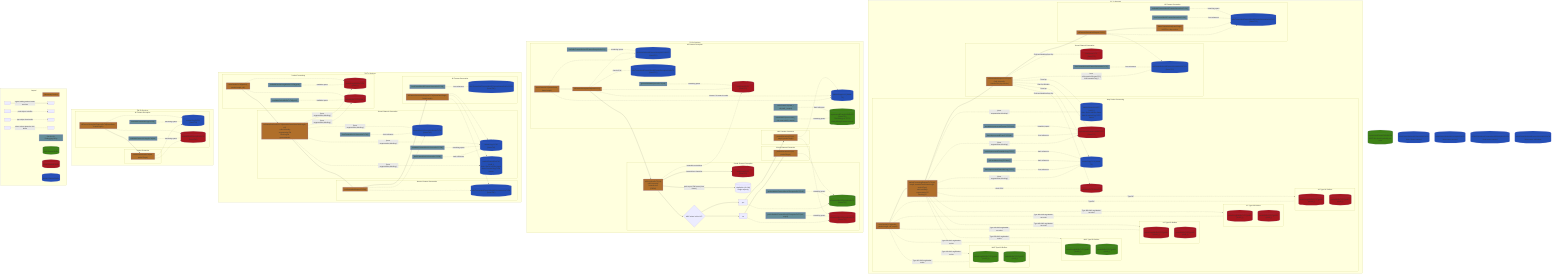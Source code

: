 flowchart TB
    subgraph A["TC Tx Services"]
        subgraph A1 ["Map Packet Processing"]
            A1s1[["storePacketTxTc(packet, packetLength, vid, mapid)"]]
            A1s2[["packetProcessingRequestTxTC(vid, mapid, transferFrameDataLength, serviceType)<br>calls internally:<br>-segmentationTC<br>-blockingTC"]]
            A1s3[["frontUnprocessedFrameMcCopyTxTC()"]]
            A1s4[["getLastMasterCopyTcFrame()"]]
            A1s5[["frontUnprocessedFrameTxTC(vid)"]]
            A1s6[["backUnprocessedFrameMcCopyTxTC()"]]
            A1s7[["availableUnprocessedFramesTxTC(vid)"]]

            subgraph MAP_AD ["MAP Type AD Buffers"]
                map4
                map5
            end

            subgraph MAP_BD ["MAP Type BD Buffers"]
                map6
                map7
            end

            subgraph VC_AD ["VC Type AD Buffers"]
                vc10
                vc11
            end

            subgraph VC_BD ["VC Type BD Buffers"]
                vc12
                vc13
            end

            subgraph VC_BC ["VC Type BC Buffers"]
                vc14
                vc15
            end

            MAP_AD ~~~ MAP_BD ~~~ VC_AD ~~~ VC_BD ~~~ VC_BC

            A1s1 -.->|"Type AD AND segHeader exists"| MAP_AD
            A1s1 -.->|"Type BD AND segHeader exists"| MAP_BD
            A1s1 -.->|"Type AD AND segHeader not exist"| VC_AD
            A1s1 -.->|"Type BD AND segHeader not exist"| VC_BD
            A1s1 -.->|"Type BC"| VC_BC

            A1s2 -.-x|"Type AD AND segHeader exists"| MAP_AD
            A1s2 -.-x|"Type BD AND segHeader exists"| MAP_BD
            A1s2 -.-x|"Type AD AND segHeader not exist"| VC_AD
            A1s2 -.-x|"Type BD AND segHeader not exist"| VC_BD
            A1s2 -.-x|"Type BC"| VC_BC

            A1s1 --> A1s2
            A1s2 -.->|"(from segmentation,blocking)"| master16
            A1s2 -.->|"(from segmentation,blocking)"| vc7
            A1s2 -.->|"(from segmentation,blocking)"| master12
            A1s2 -.check if full.-vc2
            A1s3 -.front reference.-master12
            A1s4 -.back reference.-master12
            A1s5 -.front reference.-vc7
            A1s6 -.back reference.-master12
            A1s7 -.remaining space.-vc7
        end

        subgraph A2 ["Virtual Channel Generation"]
            A2s1[["vcGenerationRequestTxTC(vid)<br>Calls internally:<br>-transferFdu (fop service)"]]
            A2s2[["frontFrameBeforeAllFramesGenerationTxTC()"]]

            A1s2 --> A2s1
            A2s1 -.->|"Push and deletion from fop"| vc2
            A2s1 -.->|"Push and deletion from fop"| vc4
            A2s1 -.-x|"From fop"| master12
            A2s1 -.-x|"From fop"| master16
            A2s1 -.-x|"After fop finishes"| vc7
            A2s1 -.->|"from vcGenerationRequestTC() AND transferFdu()?"| master1
            A2s2 -.-|"front reference"| master1
        end

        subgraph A3 ["All Frames Generation"]
            A3s1[["allFramesGenerationRequestTxTC()"]]
            A3s2[["frameTransmission(frameTarget)<br>NOTE:is a fop service"]]
            A3s3[["frontFrameAfterAllFramesGenerationTxTC()"]]
            A3s4[["availableFramesAfterAllFramesGenerationTxTC()"]]

            A2s1 --> A3s1 --> A3s2
            A3s1 -.-x master1
            A3s1 -.-> master2
            A3s2 -.-x master2
            A3s3 -.-|"front reference"| master2
            A3s4 -.-|"remaining space"| master2
        end
    end

    subgraph B ["TC Rx Services"]
        subgraph B1["All Frames Reception"]
            B1s1[["storeFrameRxTC(frameData, frameLength)"]]
            B1s2[["allFramesReceptionRequestRxTC()"]]
            B1s4[["txAvailableTc(const uint8_t vid, const uint8_t mapid)"]]
            B1s5[["txOutFrameTC(uint8_t vid,uint8_t mapid)"]]
            B1s6[["availableFramesBeforeAllFramesReceptionRxTC()"]]
            B1s7[["getAvailableWaitQueueRxTC(vid)"]]

            B1s1 -->B1s2
            B1s1 -.->master14 & master9
            B1s2 -..-x|"discard TC frame if invalid"| master14
            B1s2 -.-xmaster9
            B1s2 -.->vc3
            B1s4 -.remaining space.-map1
            B1s5 -.front reference.-map1
            B1s6 -.remaining space.-master9
            B1s2 -.checks if full.-master10
            B1s7 -..-|"remaining space"| vc3
        end

        subgraph B2["Virtual Channel Reception"]
            B2s1[["vcReceptionRxTC(vid)<br>calls internally:<br>frameArrives<br>(FARM)"]]
            B2s2[["getAvailableinFramesAfterVCReceptionRxTC(vid)"]]
            B2s3[["getAvailableinFramesAfterVCReceptionRxTC(vid, mapid)"]]

            B1s2 --> B2s1
            B2s1 --->|"frameArrives insertion"| vc5
            B2s1 --->|"push report TM frame (clcw frame)"| service1
            B2s1 --> B3r1{"MAP exists in this VC?"}
            B3r1 --> B3r2["yes"] & B3r3["no"]
            B3r2 -.-> map3
            B3r3 -.-> vc6
            B2s1 -..-x|"frameArrives deletion"| vc3
            B2s2 -.-|"remaining space"| map3
            B2s3 -.-|"remaining space"| vc6
        end

        subgraph B3["Virtual Channel Extraction"]
            B3s1[["packetExtractionTC(vid, packetTarget)"]]

            B3r3 --> B3s1
            B3s1 -.-x map3
        end

        subgraph B4["MAP Packet Extraction"]
            B4s1[["packetExtractionTC(vid, mapid, packetTarget)"]]

            B3r2 --> B4s1
            B4s1 -.-x vc6
            B4s1 -.-x master14
        end
    end

    subgraph C ["TM Tx Services"]
        subgraph C1["Packet Processing"]
            C1s1[["storePacketTxTM(packet, packetLength, vid)"]]
            C1s2[["availablePacketLengthBufferTxTM(gvcid)"]]
            C1s3[["availablePacketBufferTxTM(gvcid)"]]

            C1s1 -.-> vc8 & vc9
            C1s2 -.-|"available space"| vc8
            C1s3 -.-|"available space"| vc9
        end

        subgraph C2["Virtual Channel Generation"]
            C2s1[["vcGenerationServiceTxTM(transferFrameDataFieldLength, vid) <br> calls internally:<br>-segmentationTM<br>-blockingTM<br>-generateacket"]]
            C2s2[["availableFramesAfterVcGenerationTxTM()"]]
            C2s3[["backFrameAfterVcGenerationTxTM()"]]
            C2s4[["frontFrameAfterVcGenerationTxTM()"]]
            C1s1 --> C2s1
            C2s1 -.-x|"(from segmentation,blocking)"| vc8 & vc9
            C2s1 -.->|"(from segmentation,blocking)"| master13 & master11 & master17
            C2s2 -.-|"remaining space"| master13
            C2s3 -.-|"back reference"| master13
            C2s4 -.-|"front reference"| master11
        end

        subgraph C3["Master Channel Generation"]
            C3s1[["mcGenerationRequestTxTM()"]]

            C2s1 --> C3s1
            C3s1 -.-> master4
            C3s1 -.-x master11
        end

        subgraph C4["All Frames Generation"]
            C4s1[["allFramesGenerationRequestTxTM(frameDataTarget, frameLength)"]]
            C4s2[["frontFrameAfterAllFramesGenerationTxTM()"]]

            C3s1 --> C4s1
            C4s1 -.-x master4 & master17 & master13
            C4s2 -.-|"front reference"| master8
        end
    end

    subgraph D["TM Rx Services"]
    subgraph D1["All Frames Reception"]
            D1s1[["allFramesReceptionRequestRxTM(frameData, frameLength)"]]
            D1s2[["availableFramesVcCopyRxTM(vid)"]]
            D1s3[["availableFramesMcCopyRxTM()"]]

            D1s1 -.-> master15 & vc1
            D1s2 -.-|remaining space| vc1
            D1s3 -.-|remaining space| master15
        end

        subgraph D2["Packet Extraction"]
            D2s1[["packetExtractionRxTM(vid, packetTarget)"]]
            D1s1 --> D2s1
            D2s1 -.-x master15 & vc1
        end
    end

    subgraph E["Legend"]
        E1[[Necessary Service]]
        E2[[Service for Debugging/Utility]]
        E3[(MAP Channel Buffer)]
        E4[(Virtual Channel Buffer)]
        E5[(Master Channel Buffer)]

        E6[ ] -->|"logical calling order of main services"| E7[ ]
        E8[ ] -.->|"push object to buffer"| E9[ ]
        E10[ ] -.-x|"pop object from buffer"| E11[ ]
        E12[ ] -.-|"other action related to this buffer"| E13[ ]

        style E1 height:0px;
        style E2 height:0px;
        style E3 height:0px;
        style E4 height:0px;
        style E5 height:0px;
    end

    map1[("unprocessedFrameListBufferTC (frameTC*)<br> This belongs in TC TX chain,although seems unused")]
    map2[("unprocessedFrameListBufferTM<br>NOTE:this should probably not exist")]
    map3[("inFramesAfterVCReceptionRxTC (frameTC*)")]
    map4[("packetLengthBufferTxTcTypeAD (uint16_t)")]
    map5[("packetBufferTxTcTypeAD (uint8_t)")]
    map6[("packetLengthBufferTxTcTypeBD (uint16_t)")]
    map7[("packetBufferTxTcTypeBD (uint8_t)")]

    vc1[("framesAfterMCReceptionRxTM (frameTM*)")]
    vc2[("waitQueueTxTC (frameTC*)")]
    vc3[("waitQueueRxTC (frameTC*)")]
    vc4[("sentQueueTxTC (frameTC*)")]
    vc5[("sentQueueRxTC (frameTC*)")]
    vc6[("inFramesAfterVCReceptionRxTC (frameTC*)")]
    vc7[("unprocessedFrameListBufferTxTC (frameTC*)")]
    vc8[("packetLengthBufferTxTM (uint16_t)")]
    vc9[("packetBufferTxTM (uint8_t)")]
    vc10[("packetLengthBufferTxTcTypeAD (uint16_t)")]
    vc11[("packetBufferTxTcTypeAD (uint8_t)")]
    vc12[("packetLengthBufferTxTcTypeBD (uint16_t)")]
    vc13[("packetBufferTxTcTypeBD (uint8_t)")]
    vc14[("packetLengthBufferTxTcTypeBC (uint16_t)")]
    vc15[("packetBufferTxTcTypeBC (uint8_t)")]

    master1[("outFramesBeforeAllFramesGenerationListTxTC (frameTC*)")]
    master2[("toBeTransmittedFramesAfterAllFramesGenerationListTxTC (frameTC*)")]
    master3[("txOutFramesBeforeMCGenerationListTM<br>Note: Seems unused")]
    master4[("toBeTransmittedFramesAfterMCGenerationListTxTM (frameTM*)")]
    master5[("txOutFramesBeforeMCReceptionListTM<br>Note:seems unused")]
    master6[("txToBeTransmittedFramesAfterMCReceptionListTM<br>Note:seems unused")]
    master7[("txOutFramesBeforeAllFramesGenerationListTM<br>Note:seems redundant")]
    master8[("toBeTransmittedFramesAfterAllFramesGenerationListTxTM (frameTM*)")]
    master9[("inFramesBeforeAllFramesReceptionListRxTC (frameTC*)")]
    master10[("toBeTransmittedFramesAfterAllFramesReceptionListRxTC (frameTC*)")]
    master11[("framesAfterVcGenerationServiceTxTM (frameTM*)")]
    master12[("masterCopyTxTC (frame TC)")]
    master13[("masterCopyTxTM (frameTM)")]
    master14[("masterCopyRxTC (frame TC)")]
    master15[("masterCopyRxTM (frameTM)")]
    master16[("masterChannelPoolTC (uint8_t)<br>Note: Stores transfer frame data of masterCopyTxTC frames")]
    master17[("masterChannelPoolTM (uint8_t)<br>Note: Stores transfer frame data of masterCopyTxTM frames")]

    service1[("clcwBuffer (CLCW) <br> Single capacity")]

    classDef map_channel_buffer fill:#3d8215;
    classDef virtual_channel_buffer fill:#a6161f;
    classDef master_channel_buffer fill:#244fb5;
    classDef main_services fill:#B06F2A;
    classDef utility_services fill:#648D98;

    class map1,map2,map3,map4,map5,map6,map7,E3 map_channel_buffer;
    class vc1,vc2,vc3,vc4,vc5,vc6,vc7,vc8,vc9,vc10,vc11,vc12,vc13,vc14,vc15,E4 virtual_channel_buffer;
    class master1,master2,master3,master4,master5,master6,master7,master8,master9,master10,master11,master12,master13,master14,master15,master16,master17,E5 master_channel_buffer
    class A1s1,A1s2,A2s1,A3s1,A3s2,B1s1,B1s2,B2s1,B3s1,B4s1,C1s1,C2s1,C3s1,C4s1,D1s1,D2s1,E1 main_services;
    class A1s3,A1s4,A1s5,A1s6,A1s7,A2s2,A3s3,A3s4,B1s4,B1s5,B1s6,B1s7,B2s2,B2s3,C1s2,C1s3,C2s2,C2s3,C2s4,C4s2,D1s2,D1s3,E2 utility_services;